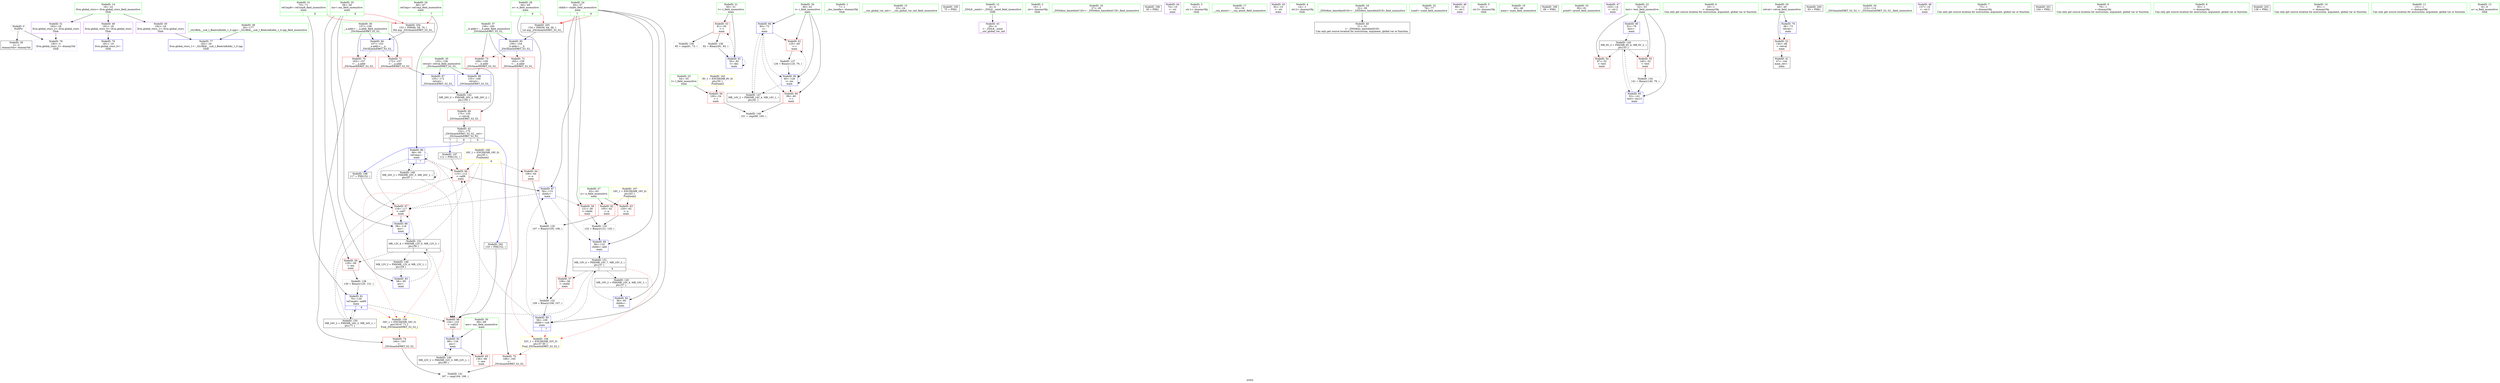 digraph "SVFG" {
	label="SVFG";

	Node0x55d8694ec440 [shape=record,color=grey,label="{NodeID: 0\nNullPtr}"];
	Node0x55d8694ec440 -> Node0x55d8695042e0[style=solid];
	Node0x55d8694ec440 -> Node0x55d869507400[style=solid];
	Node0x55d869504b60 [shape=record,color=blue,label="{NodeID: 97\n155\<--172\nretval\<--\n_ZSt3maxIxERKT_S2_S2_\n}"];
	Node0x55d869504b60 -> Node0x55d869510a20[style=dashed];
	Node0x55d869502cb0 [shape=record,color=green,label="{NodeID: 14\n18\<--22\nllvm.global_ctors\<--llvm.global_ctors_field_insensitive\nGlob }"];
	Node0x55d869502cb0 -> Node0x55d869505b80[style=solid];
	Node0x55d869502cb0 -> Node0x55d869505c80[style=solid];
	Node0x55d869502cb0 -> Node0x55d869505d80[style=solid];
	Node0x55d869503930 [shape=record,color=green,label="{NodeID: 28\n64\<--65\ne\<--e_field_insensitive\nmain\n|{|<s1>8}}"];
	Node0x55d869503930 -> Node0x55d869506840[style=solid];
	Node0x55d869503930:s1 -> Node0x55d869523550[style=solid,color=red];
	Node0x55d8695045b0 [shape=record,color=black,label="{NodeID: 42\n152\<--175\n_ZSt3maxIxERKT_S2_S2__ret\<--\n_ZSt3maxIxERKT_S2_S2_\n|{<s0>7|<s1>8|<s2>9}}"];
	Node0x55d8695045b0:s0 -> Node0x55d869522a40[style=solid,color=blue];
	Node0x55d8695045b0:s1 -> Node0x55d869522c30[style=solid,color=blue];
	Node0x55d8695045b0:s2 -> Node0x55d869522fa0[style=solid,color=blue];
	Node0x55d86950b660 [shape=record,color=grey,label="{NodeID: 139\n85 = cmp(81, 73, )\n}"];
	Node0x55d8695061c0 [shape=record,color=red,label="{NodeID: 56\n100\<--54\n\<--l\nmain\n}"];
	Node0x55d8695061c0 -> Node0x55d86950b7e0[style=solid];
	Node0x55d869506d20 [shape=record,color=red,label="{NodeID: 70\n163\<--157\n\<--__a.addr\n_ZSt3maxIxERKT_S2_S2_\n}"];
	Node0x55d869506d20 -> Node0x55d869507060[style=solid];
	Node0x55d869516010 [shape=record,color=yellow,style=double,label="{NodeID: 167\n16V_1 = ENCHI(MR_16V_0)\npts\{63 \}\nFun[main]}"];
	Node0x55d869516010 -> Node0x55d8695066a0[style=dashed];
	Node0x55d869516010 -> Node0x55d869506770[style=dashed];
	Node0x55d869507910 [shape=record,color=blue,label="{NodeID: 84\n60\<--73\ni\<--\nmain\n}"];
	Node0x55d869507910 -> Node0x55d869506500[style=dashed];
	Node0x55d869507910 -> Node0x55d8695065d0[style=dashed];
	Node0x55d869507910 -> Node0x55d869507df0[style=dashed];
	Node0x55d869507910 -> Node0x55d869512320[style=dashed];
	Node0x55d8694ec5d0 [shape=record,color=green,label="{NodeID: 1\n7\<--1\n__dso_handle\<--dummyObj\nGlob }"];
	Node0x55d869502db0 [shape=record,color=green,label="{NodeID: 15\n23\<--24\n__cxx_global_var_init\<--__cxx_global_var_init_field_insensitive\n}"];
	Node0x55d869358230 [shape=record,color=black,label="{NodeID: 195\n75 = PHI()\n}"];
	Node0x55d869503a00 [shape=record,color=green,label="{NodeID: 29\n66\<--67\nref.tmp\<--ref.tmp_field_insensitive\nmain\n|{|<s1>7}}"];
	Node0x55d869503a00 -> Node0x55d869507ab0[style=solid];
	Node0x55d869503a00:s1 -> Node0x55d869523240[style=solid,color=red];
	Node0x55d869504680 [shape=record,color=purple,label="{NodeID: 43\n29\<--4\n\<--_ZStL8__ioinit\n__cxx_global_var_init\n}"];
	Node0x55d86950b7e0 [shape=record,color=grey,label="{NodeID: 140\n101 = cmp(99, 100, )\n}"];
	Node0x55d869506290 [shape=record,color=red,label="{NodeID: 57\n108\<--56\n\<--childs\nmain\n}"];
	Node0x55d869506290 -> Node0x55d86950abe0[style=solid];
	Node0x55d869506df0 [shape=record,color=red,label="{NodeID: 71\n172\<--157\n\<--__a.addr\n_ZSt3maxIxERKT_S2_S2_\n}"];
	Node0x55d869506df0 -> Node0x55d869504b60[style=solid];
	Node0x55d8695160f0 [shape=record,color=yellow,style=double,label="{NodeID: 168\n18V_1 = ENCHI(MR_18V_0)\npts\{65 \}\nFun[main]|{|<s4>8}}"];
	Node0x55d8695160f0 -> Node0x55d869506840[style=dashed];
	Node0x55d8695160f0 -> Node0x55d8695069e0[style=dashed];
	Node0x55d8695160f0 -> Node0x55d869506ab0[style=dashed];
	Node0x55d8695160f0 -> Node0x55d869506b80[style=dashed];
	Node0x55d8695160f0:s4 -> Node0x55d869515800[style=dashed,color=red];
	Node0x55d8695079e0 [shape=record,color=blue,label="{NodeID: 85\n56\<--109\nchilds\<--sub\nmain\n|{|<s2>7}}"];
	Node0x55d8695079e0 -> Node0x55d8695069e0[style=dashed];
	Node0x55d8695079e0 -> Node0x55d869507b80[style=dashed];
	Node0x55d8695079e0:s2 -> Node0x55d869515800[style=dashed,color=red];
	Node0x55d869501d60 [shape=record,color=green,label="{NodeID: 2\n10\<--1\n.str\<--dummyObj\nGlob }"];
	Node0x55d869502eb0 [shape=record,color=green,label="{NodeID: 16\n27\<--28\n_ZNSt8ios_base4InitC1Ev\<--_ZNSt8ios_base4InitC1Ev_field_insensitive\n}"];
	Node0x55d869522940 [shape=record,color=black,label="{NodeID: 196\n30 = PHI()\n}"];
	Node0x55d869503ad0 [shape=record,color=green,label="{NodeID: 30\n68\<--69\nans\<--ans_field_insensitive\nmain\n}"];
	Node0x55d869503ad0 -> Node0x55d869506910[style=solid];
	Node0x55d869503ad0 -> Node0x55d869507f90[style=solid];
	Node0x55d869504750 [shape=record,color=purple,label="{NodeID: 44\n74\<--10\n\<--.str\nmain\n}"];
	Node0x55d8695052e0 [shape=record,color=grey,label="{NodeID: 141\n167 = cmp(164, 166, )\n}"];
	Node0x55d869506360 [shape=record,color=red,label="{NodeID: 58\n121\<--56\n\<--childs\nmain\n}"];
	Node0x55d869506360 -> Node0x55d86950ad60[style=solid];
	Node0x55d869506ec0 [shape=record,color=red,label="{NodeID: 72\n165\<--159\n\<--__b.addr\n_ZSt3maxIxERKT_S2_S2_\n}"];
	Node0x55d869506ec0 -> Node0x55d869507130[style=solid];
	Node0x55d869507ab0 [shape=record,color=blue,label="{NodeID: 86\n66\<--95\nref.tmp\<--\nmain\n|{|<s5>7}}"];
	Node0x55d869507ab0 -> Node0x55d8695069e0[style=dashed];
	Node0x55d869507ab0 -> Node0x55d869506ab0[style=dashed];
	Node0x55d869507ab0 -> Node0x55d869506b80[style=dashed];
	Node0x55d869507ab0 -> Node0x55d869507ab0[style=dashed];
	Node0x55d869507ab0 -> Node0x55d869512820[style=dashed];
	Node0x55d869507ab0:s5 -> Node0x55d8695158e0[style=dashed,color=red];
	Node0x55d869501df0 [shape=record,color=green,label="{NodeID: 3\n12\<--1\n.str.1\<--dummyObj\nGlob }"];
	Node0x55d869502fb0 [shape=record,color=green,label="{NodeID: 17\n33\<--34\n__cxa_atexit\<--__cxa_atexit_field_insensitive\n}"];
	Node0x55d869522a40 [shape=record,color=black,label="{NodeID: 197\n112 = PHI(152, )\n}"];
	Node0x55d869522a40 -> Node0x55d8695069e0[style=solid];
	Node0x55d869503ba0 [shape=record,color=green,label="{NodeID: 31\n70\<--71\nref.tmp8\<--ref.tmp8_field_insensitive\nmain\n|{|<s1>9}}"];
	Node0x55d869503ba0 -> Node0x55d869507ec0[style=solid];
	Node0x55d869503ba0:s1 -> Node0x55d869523240[style=solid,color=red];
	Node0x55d869504820 [shape=record,color=purple,label="{NodeID: 45\n92\<--10\n\<--.str\nmain\n}"];
	Node0x55d869510a20 [shape=record,color=black,label="{NodeID: 142\nMR_26V_3 = PHI(MR_26V_4, MR_26V_2, )\npts\{156 \}\n}"];
	Node0x55d869510a20 -> Node0x55d869506c50[style=dashed];
	Node0x55d869506430 [shape=record,color=red,label="{NodeID: 59\n129\<--58\n\<--mx\nmain\n}"];
	Node0x55d869506430 -> Node0x55d86950b4e0[style=solid];
	Node0x55d869506f90 [shape=record,color=red,label="{NodeID: 73\n169\<--159\n\<--__b.addr\n_ZSt3maxIxERKT_S2_S2_\n}"];
	Node0x55d869506f90 -> Node0x55d869504a90[style=solid];
	Node0x55d869507b80 [shape=record,color=blue,label="{NodeID: 87\n56\<--115\nchilds\<--\nmain\n}"];
	Node0x55d869507b80 -> Node0x55d869506360[style=dashed];
	Node0x55d869507b80 -> Node0x55d869506ab0[style=dashed];
	Node0x55d869507b80 -> Node0x55d869507d20[style=dashed];
	Node0x55d869501e80 [shape=record,color=green,label="{NodeID: 4\n14\<--1\n.str.2\<--dummyObj\nGlob }"];
	Node0x55d8695030b0 [shape=record,color=green,label="{NodeID: 18\n32\<--38\n_ZNSt8ios_base4InitD1Ev\<--_ZNSt8ios_base4InitD1Ev_field_insensitive\n}"];
	Node0x55d8695030b0 -> Node0x55d8695043e0[style=solid];
	Node0x55d869522c30 [shape=record,color=black,label="{NodeID: 198\n117 = PHI(152, )\n}"];
	Node0x55d869522c30 -> Node0x55d869506ab0[style=solid];
	Node0x55d869503c70 [shape=record,color=green,label="{NodeID: 32\n76\<--77\nscanf\<--scanf_field_insensitive\n}"];
	Node0x55d8695048f0 [shape=record,color=purple,label="{NodeID: 46\n88\<--12\n\<--.str.1\nmain\n}"];
	Node0x55d869506500 [shape=record,color=red,label="{NodeID: 60\n99\<--60\n\<--i\nmain\n}"];
	Node0x55d869506500 -> Node0x55d86950b7e0[style=solid];
	Node0x55d869507060 [shape=record,color=red,label="{NodeID: 74\n164\<--163\n\<--\n_ZSt3maxIxERKT_S2_S2_\n}"];
	Node0x55d869507060 -> Node0x55d8695052e0[style=solid];
	Node0x55d869507c50 [shape=record,color=blue,label="{NodeID: 88\n58\<--118\nmx\<--\nmain\n}"];
	Node0x55d869507c50 -> Node0x55d869513c20[style=dashed];
	Node0x55d869501f10 [shape=record,color=green,label="{NodeID: 5\n16\<--1\n.str.3\<--dummyObj\nGlob }"];
	Node0x55d8695031b0 [shape=record,color=green,label="{NodeID: 19\n45\<--46\nmain\<--main_field_insensitive\n}"];
	Node0x55d869522d30 [shape=record,color=black,label="{NodeID: 199\n89 = PHI()\n}"];
	Node0x55d869503d70 [shape=record,color=green,label="{NodeID: 33\n90\<--91\nprintf\<--printf_field_insensitive\n}"];
	Node0x55d8695049c0 [shape=record,color=purple,label="{NodeID: 47\n103\<--14\n\<--.str.2\nmain\n}"];
	Node0x55d869511420 [shape=record,color=black,label="{NodeID: 144\nMR_6V_3 = PHI(MR_6V_4, MR_6V_2, )\npts\{53 \}\n}"];
	Node0x55d869511420 -> Node0x55d869506020[style=dashed];
	Node0x55d869511420 -> Node0x55d8695060f0[style=dashed];
	Node0x55d869511420 -> Node0x55d869508060[style=dashed];
	Node0x55d8695065d0 [shape=record,color=red,label="{NodeID: 61\n125\<--60\n\<--i\nmain\n}"];
	Node0x55d8695065d0 -> Node0x55d86950b360[style=solid];
	Node0x55d869515800 [shape=record,color=yellow,style=double,label="{NodeID: 158\n32V_1 = ENCHI(MR_32V_0)\npts\{57 65 \}\nFun[_ZSt3maxIxERKT_S2_S2_]}"];
	Node0x55d869515800 -> Node0x55d869507130[style=dashed];
	Node0x55d869507130 [shape=record,color=red,label="{NodeID: 75\n166\<--165\n\<--\n_ZSt3maxIxERKT_S2_S2_\n}"];
	Node0x55d869507130 -> Node0x55d8695052e0[style=solid];
	Node0x55d869507d20 [shape=record,color=blue,label="{NodeID: 89\n56\<--122\nchilds\<--add\nmain\n}"];
	Node0x55d869507d20 -> Node0x55d869513720[style=dashed];
	Node0x55d869502750 [shape=record,color=green,label="{NodeID: 6\n19\<--1\n\<--dummyObj\nCan only get source location for instruction, argument, global var or function.}"];
	Node0x55d8695032b0 [shape=record,color=green,label="{NodeID: 20\n48\<--49\nretval\<--retval_field_insensitive\nmain\n}"];
	Node0x55d8695032b0 -> Node0x55d869505e80[style=solid];
	Node0x55d8695032b0 -> Node0x55d869507500[style=solid];
	Node0x55d869522e00 [shape=record,color=black,label="{NodeID: 200\n93 = PHI()\n}"];
	Node0x55d869503e70 [shape=record,color=green,label="{NodeID: 34\n113\<--114\n_ZSt3maxIxERKT_S2_S2_\<--_ZSt3maxIxERKT_S2_S2__field_insensitive\n}"];
	Node0x55d869505ab0 [shape=record,color=purple,label="{NodeID: 48\n137\<--16\n\<--.str.3\nmain\n}"];
	Node0x55d869511920 [shape=record,color=black,label="{NodeID: 145\nMR_10V_2 = PHI(MR_10V_4, MR_10V_1, )\npts\{57 \}\n}"];
	Node0x55d869511920 -> Node0x55d869507770[style=dashed];
	Node0x55d8695066a0 [shape=record,color=red,label="{NodeID: 62\n105\<--62\n\<--n\nmain\n}"];
	Node0x55d8695066a0 -> Node0x55d86950b060[style=solid];
	Node0x55d8695158e0 [shape=record,color=yellow,style=double,label="{NodeID: 159\n34V_1 = ENCHI(MR_34V_0)\npts\{59 67 71 \}\nFun[_ZSt3maxIxERKT_S2_S2_]}"];
	Node0x55d8695158e0 -> Node0x55d869507060[style=dashed];
	Node0x55d869507200 [shape=record,color=blue,label="{NodeID: 76\n181\<--19\nllvm.global_ctors_0\<--\nGlob }"];
	Node0x55d869507df0 [shape=record,color=blue,label="{NodeID: 90\n60\<--126\ni\<--inc\nmain\n}"];
	Node0x55d869507df0 -> Node0x55d869506500[style=dashed];
	Node0x55d869507df0 -> Node0x55d8695065d0[style=dashed];
	Node0x55d869507df0 -> Node0x55d869507df0[style=dashed];
	Node0x55d869507df0 -> Node0x55d869512320[style=dashed];
	Node0x55d8695027e0 [shape=record,color=green,label="{NodeID: 7\n73\<--1\n\<--dummyObj\nCan only get source location for instruction, argument, global var or function.}"];
	Node0x55d869503380 [shape=record,color=green,label="{NodeID: 21\n50\<--51\nt\<--t_field_insensitive\nmain\n}"];
	Node0x55d869503380 -> Node0x55d869505f50[style=solid];
	Node0x55d869503380 -> Node0x55d8695076a0[style=solid];
	Node0x55d869522ed0 [shape=record,color=black,label="{NodeID: 201\n104 = PHI()\n}"];
	Node0x55d869503f70 [shape=record,color=green,label="{NodeID: 35\n155\<--156\nretval\<--retval_field_insensitive\n_ZSt3maxIxERKT_S2_S2_\n}"];
	Node0x55d869503f70 -> Node0x55d869506c50[style=solid];
	Node0x55d869503f70 -> Node0x55d869504a90[style=solid];
	Node0x55d869503f70 -> Node0x55d869504b60[style=solid];
	Node0x55d86950abe0 [shape=record,color=grey,label="{NodeID: 132\n109 = Binary(108, 107, )\n}"];
	Node0x55d86950abe0 -> Node0x55d8695079e0[style=solid];
	Node0x55d869505b80 [shape=record,color=purple,label="{NodeID: 49\n181\<--18\nllvm.global_ctors_0\<--llvm.global_ctors\nGlob }"];
	Node0x55d869505b80 -> Node0x55d869507200[style=solid];
	Node0x55d869511e20 [shape=record,color=black,label="{NodeID: 146\nMR_12V_2 = PHI(MR_12V_4, MR_12V_1, )\npts\{59 \}\n}"];
	Node0x55d869511e20 -> Node0x55d869507840[style=dashed];
	Node0x55d869506770 [shape=record,color=red,label="{NodeID: 63\n120\<--62\n\<--n\nmain\n}"];
	Node0x55d869506770 -> Node0x55d86950ad60[style=solid];
	Node0x55d869507300 [shape=record,color=blue,label="{NodeID: 77\n182\<--20\nllvm.global_ctors_1\<--_GLOBAL__sub_I_BeatrixKiddo_1_0.cpp\nGlob }"];
	Node0x55d869507ec0 [shape=record,color=blue,label="{NodeID: 91\n70\<--130\nref.tmp8\<--add9\nmain\n|{|<s2>9}}"];
	Node0x55d869507ec0 -> Node0x55d869506b80[style=dashed];
	Node0x55d869507ec0 -> Node0x55d869513220[style=dashed];
	Node0x55d869507ec0:s2 -> Node0x55d8695158e0[style=dashed,color=red];
	Node0x55d869502870 [shape=record,color=green,label="{NodeID: 8\n79\<--1\n\<--dummyObj\nCan only get source location for instruction, argument, global var or function.}"];
	Node0x55d869503450 [shape=record,color=green,label="{NodeID: 22\n52\<--53\ntest\<--test_field_insensitive\nmain\n}"];
	Node0x55d869503450 -> Node0x55d869506020[style=solid];
	Node0x55d869503450 -> Node0x55d8695060f0[style=solid];
	Node0x55d869503450 -> Node0x55d8695075d0[style=solid];
	Node0x55d869503450 -> Node0x55d869508060[style=solid];
	Node0x55d869522fa0 [shape=record,color=black,label="{NodeID: 202\n133 = PHI(152, )\n}"];
	Node0x55d869522fa0 -> Node0x55d869506b80[style=solid];
	Node0x55d869504040 [shape=record,color=green,label="{NodeID: 36\n157\<--158\n__a.addr\<--__a.addr_field_insensitive\n_ZSt3maxIxERKT_S2_S2_\n}"];
	Node0x55d869504040 -> Node0x55d869506d20[style=solid];
	Node0x55d869504040 -> Node0x55d869506df0[style=solid];
	Node0x55d869504040 -> Node0x55d869508130[style=solid];
	Node0x55d86950ad60 [shape=record,color=grey,label="{NodeID: 133\n122 = Binary(121, 120, )\n}"];
	Node0x55d86950ad60 -> Node0x55d869507d20[style=solid];
	Node0x55d869505c80 [shape=record,color=purple,label="{NodeID: 50\n182\<--18\nllvm.global_ctors_1\<--llvm.global_ctors\nGlob }"];
	Node0x55d869505c80 -> Node0x55d869507300[style=solid];
	Node0x55d869512320 [shape=record,color=black,label="{NodeID: 147\nMR_14V_2 = PHI(MR_14V_4, MR_14V_1, )\npts\{61 \}\n}"];
	Node0x55d869512320 -> Node0x55d869507910[style=dashed];
	Node0x55d869506840 [shape=record,color=red,label="{NodeID: 64\n106\<--64\n\<--e\nmain\n}"];
	Node0x55d869506840 -> Node0x55d86950b060[style=solid];
	Node0x55d869507400 [shape=record,color=blue, style = dotted,label="{NodeID: 78\n183\<--3\nllvm.global_ctors_2\<--dummyVal\nGlob }"];
	Node0x55d869507f90 [shape=record,color=blue,label="{NodeID: 92\n68\<--134\nans\<--\nmain\n}"];
	Node0x55d869507f90 -> Node0x55d869506910[style=dashed];
	Node0x55d869507f90 -> Node0x55d869512d20[style=dashed];
	Node0x55d869502900 [shape=record,color=green,label="{NodeID: 9\n83\<--1\n\<--dummyObj\nCan only get source location for instruction, argument, global var or function.}"];
	Node0x55d869503520 [shape=record,color=green,label="{NodeID: 23\n54\<--55\nl\<--l_field_insensitive\nmain\n}"];
	Node0x55d869503520 -> Node0x55d8695061c0[style=solid];
	Node0x55d869523170 [shape=record,color=black,label="{NodeID: 203\n138 = PHI()\n}"];
	Node0x55d869504110 [shape=record,color=green,label="{NodeID: 37\n159\<--160\n__b.addr\<--__b.addr_field_insensitive\n_ZSt3maxIxERKT_S2_S2_\n}"];
	Node0x55d869504110 -> Node0x55d869506ec0[style=solid];
	Node0x55d869504110 -> Node0x55d869506f90[style=solid];
	Node0x55d869504110 -> Node0x55d869508200[style=solid];
	Node0x55d86950aee0 [shape=record,color=grey,label="{NodeID: 134\n141 = Binary(140, 79, )\n}"];
	Node0x55d86950aee0 -> Node0x55d869508060[style=solid];
	Node0x55d869505d80 [shape=record,color=purple,label="{NodeID: 51\n183\<--18\nllvm.global_ctors_2\<--llvm.global_ctors\nGlob }"];
	Node0x55d869505d80 -> Node0x55d869507400[style=solid];
	Node0x55d869512820 [shape=record,color=black,label="{NodeID: 148\nMR_20V_2 = PHI(MR_20V_3, MR_20V_1, )\npts\{67 \}\n}"];
	Node0x55d869512820 -> Node0x55d869506b80[style=dashed];
	Node0x55d869512820 -> Node0x55d869507ab0[style=dashed];
	Node0x55d869512820 -> Node0x55d869512820[style=dashed];
	Node0x55d869506910 [shape=record,color=red,label="{NodeID: 65\n136\<--68\n\<--ans\nmain\n}"];
	Node0x55d869507500 [shape=record,color=blue,label="{NodeID: 79\n48\<--73\nretval\<--\nmain\n}"];
	Node0x55d869507500 -> Node0x55d869505e80[style=dashed];
	Node0x55d869508060 [shape=record,color=blue,label="{NodeID: 93\n52\<--141\ntest\<--inc13\nmain\n}"];
	Node0x55d869508060 -> Node0x55d869511420[style=dashed];
	Node0x55d869502990 [shape=record,color=green,label="{NodeID: 10\n95\<--1\n\<--dummyObj\nCan only get source location for instruction, argument, global var or function.}"];
	Node0x55d8695035f0 [shape=record,color=green,label="{NodeID: 24\n56\<--57\nchilds\<--childs_field_insensitive\nmain\n|{|<s6>7|<s7>9}}"];
	Node0x55d8695035f0 -> Node0x55d869506290[style=solid];
	Node0x55d8695035f0 -> Node0x55d869506360[style=solid];
	Node0x55d8695035f0 -> Node0x55d869507770[style=solid];
	Node0x55d8695035f0 -> Node0x55d8695079e0[style=solid];
	Node0x55d8695035f0 -> Node0x55d869507b80[style=solid];
	Node0x55d8695035f0 -> Node0x55d869507d20[style=solid];
	Node0x55d8695035f0:s6 -> Node0x55d869523550[style=solid,color=red];
	Node0x55d8695035f0:s7 -> Node0x55d869523550[style=solid,color=red];
	Node0x55d869523240 [shape=record,color=black,label="{NodeID: 204\n153 = PHI(66, 58, 70, )\n0th arg _ZSt3maxIxERKT_S2_S2_ }"];
	Node0x55d869523240 -> Node0x55d869508130[style=solid];
	Node0x55d8695041e0 [shape=record,color=green,label="{NodeID: 38\n20\<--177\n_GLOBAL__sub_I_BeatrixKiddo_1_0.cpp\<--_GLOBAL__sub_I_BeatrixKiddo_1_0.cpp_field_insensitive\n}"];
	Node0x55d8695041e0 -> Node0x55d869507300[style=solid];
	Node0x55d86950b060 [shape=record,color=grey,label="{NodeID: 135\n107 = Binary(105, 106, )\n}"];
	Node0x55d86950b060 -> Node0x55d86950abe0[style=solid];
	Node0x55d869505e80 [shape=record,color=red,label="{NodeID: 52\n144\<--48\n\<--retval\nmain\n}"];
	Node0x55d869505e80 -> Node0x55d8695044e0[style=solid];
	Node0x55d869512d20 [shape=record,color=black,label="{NodeID: 149\nMR_22V_2 = PHI(MR_22V_3, MR_22V_1, )\npts\{69 \}\n}"];
	Node0x55d869512d20 -> Node0x55d869507f90[style=dashed];
	Node0x55d8695069e0 [shape=record,color=red,label="{NodeID: 66\n115\<--112\n\<--call6\nmain\n}"];
	Node0x55d8695069e0 -> Node0x55d869507b80[style=solid];
	Node0x55d869515c90 [shape=record,color=yellow,style=double,label="{NodeID: 163\n8V_1 = ENCHI(MR_8V_0)\npts\{55 \}\nFun[main]}"];
	Node0x55d869515c90 -> Node0x55d8695061c0[style=dashed];
	Node0x55d8695075d0 [shape=record,color=blue,label="{NodeID: 80\n52\<--79\ntest\<--\nmain\n}"];
	Node0x55d8695075d0 -> Node0x55d869511420[style=dashed];
	Node0x55d869508130 [shape=record,color=blue,label="{NodeID: 94\n157\<--153\n__a.addr\<--__a\n_ZSt3maxIxERKT_S2_S2_\n}"];
	Node0x55d869508130 -> Node0x55d869506d20[style=dashed];
	Node0x55d869508130 -> Node0x55d869506df0[style=dashed];
	Node0x55d869502a20 [shape=record,color=green,label="{NodeID: 11\n131\<--1\n\<--dummyObj\nCan only get source location for instruction, argument, global var or function.}"];
	Node0x55d8695036c0 [shape=record,color=green,label="{NodeID: 25\n58\<--59\nmx\<--mx_field_insensitive\nmain\n|{|<s3>8}}"];
	Node0x55d8695036c0 -> Node0x55d869506430[style=solid];
	Node0x55d8695036c0 -> Node0x55d869507840[style=solid];
	Node0x55d8695036c0 -> Node0x55d869507c50[style=solid];
	Node0x55d8695036c0:s3 -> Node0x55d869523240[style=solid,color=red];
	Node0x55d869523550 [shape=record,color=black,label="{NodeID: 205\n154 = PHI(56, 64, 56, )\n1st arg _ZSt3maxIxERKT_S2_S2_ }"];
	Node0x55d869523550 -> Node0x55d869508200[style=solid];
	Node0x55d8695042e0 [shape=record,color=black,label="{NodeID: 39\n2\<--3\ndummyVal\<--dummyVal\n}"];
	Node0x55d86950b1e0 [shape=record,color=grey,label="{NodeID: 136\n82 = Binary(81, 83, )\n}"];
	Node0x55d86950b1e0 -> Node0x55d8695076a0[style=solid];
	Node0x55d869505f50 [shape=record,color=red,label="{NodeID: 53\n81\<--50\n\<--t\nmain\n}"];
	Node0x55d869505f50 -> Node0x55d86950b1e0[style=solid];
	Node0x55d869505f50 -> Node0x55d86950b660[style=solid];
	Node0x55d869513220 [shape=record,color=black,label="{NodeID: 150\nMR_24V_2 = PHI(MR_24V_3, MR_24V_1, )\npts\{71 \}\n}"];
	Node0x55d869513220 -> Node0x55d8695069e0[style=dashed];
	Node0x55d869513220 -> Node0x55d869506ab0[style=dashed];
	Node0x55d869513220 -> Node0x55d869507ec0[style=dashed];
	Node0x55d869506ab0 [shape=record,color=red,label="{NodeID: 67\n118\<--117\n\<--call7\nmain\n}"];
	Node0x55d869506ab0 -> Node0x55d869507c50[style=solid];
	Node0x55d8695076a0 [shape=record,color=blue,label="{NodeID: 81\n50\<--82\nt\<--dec\nmain\n}"];
	Node0x55d8695076a0 -> Node0x55d869505f50[style=dashed];
	Node0x55d8695076a0 -> Node0x55d8695076a0[style=dashed];
	Node0x55d869508200 [shape=record,color=blue,label="{NodeID: 95\n159\<--154\n__b.addr\<--__b\n_ZSt3maxIxERKT_S2_S2_\n}"];
	Node0x55d869508200 -> Node0x55d869506ec0[style=dashed];
	Node0x55d869508200 -> Node0x55d869506f90[style=dashed];
	Node0x55d869502ab0 [shape=record,color=green,label="{NodeID: 12\n4\<--6\n_ZStL8__ioinit\<--_ZStL8__ioinit_field_insensitive\nGlob }"];
	Node0x55d869502ab0 -> Node0x55d869504680[style=solid];
	Node0x55d869503790 [shape=record,color=green,label="{NodeID: 26\n60\<--61\ni\<--i_field_insensitive\nmain\n}"];
	Node0x55d869503790 -> Node0x55d869506500[style=solid];
	Node0x55d869503790 -> Node0x55d8695065d0[style=solid];
	Node0x55d869503790 -> Node0x55d869507910[style=solid];
	Node0x55d869503790 -> Node0x55d869507df0[style=solid];
	Node0x55d8695043e0 [shape=record,color=black,label="{NodeID: 40\n31\<--32\n\<--_ZNSt8ios_base4InitD1Ev\nCan only get source location for instruction, argument, global var or function.}"];
	Node0x55d86950b360 [shape=record,color=grey,label="{NodeID: 137\n126 = Binary(125, 79, )\n}"];
	Node0x55d86950b360 -> Node0x55d869507df0[style=solid];
	Node0x55d869506020 [shape=record,color=red,label="{NodeID: 54\n87\<--52\n\<--test\nmain\n}"];
	Node0x55d869513720 [shape=record,color=black,label="{NodeID: 151\nMR_10V_4 = PHI(MR_10V_7, MR_10V_3, )\npts\{57 \}\n|{|<s4>9}}"];
	Node0x55d869513720 -> Node0x55d869506290[style=dashed];
	Node0x55d869513720 -> Node0x55d869506b80[style=dashed];
	Node0x55d869513720 -> Node0x55d8695079e0[style=dashed];
	Node0x55d869513720 -> Node0x55d869511920[style=dashed];
	Node0x55d869513720:s4 -> Node0x55d869515800[style=dashed,color=red];
	Node0x55d869506b80 [shape=record,color=red,label="{NodeID: 68\n134\<--133\n\<--call10\nmain\n}"];
	Node0x55d869506b80 -> Node0x55d869507f90[style=solid];
	Node0x55d869507770 [shape=record,color=blue,label="{NodeID: 82\n56\<--95\nchilds\<--\nmain\n}"];
	Node0x55d869507770 -> Node0x55d869513720[style=dashed];
	Node0x55d869504a90 [shape=record,color=blue,label="{NodeID: 96\n155\<--169\nretval\<--\n_ZSt3maxIxERKT_S2_S2_\n}"];
	Node0x55d869504a90 -> Node0x55d869510a20[style=dashed];
	Node0x55d869502bb0 [shape=record,color=green,label="{NodeID: 13\n8\<--9\na\<--a_field_insensitive\nGlob }"];
	Node0x55d869503860 [shape=record,color=green,label="{NodeID: 27\n62\<--63\nn\<--n_field_insensitive\nmain\n}"];
	Node0x55d869503860 -> Node0x55d8695066a0[style=solid];
	Node0x55d869503860 -> Node0x55d869506770[style=solid];
	Node0x55d8695044e0 [shape=record,color=black,label="{NodeID: 41\n47\<--144\nmain_ret\<--\nmain\n}"];
	Node0x55d86950b4e0 [shape=record,color=grey,label="{NodeID: 138\n130 = Binary(129, 131, )\n}"];
	Node0x55d86950b4e0 -> Node0x55d869507ec0[style=solid];
	Node0x55d8695060f0 [shape=record,color=red,label="{NodeID: 55\n140\<--52\n\<--test\nmain\n}"];
	Node0x55d8695060f0 -> Node0x55d86950aee0[style=solid];
	Node0x55d869513c20 [shape=record,color=black,label="{NodeID: 152\nMR_12V_4 = PHI(MR_12V_5, MR_12V_3, )\npts\{59 \}\n|{|<s6>8}}"];
	Node0x55d869513c20 -> Node0x55d869506430[style=dashed];
	Node0x55d869513c20 -> Node0x55d8695069e0[style=dashed];
	Node0x55d869513c20 -> Node0x55d869506ab0[style=dashed];
	Node0x55d869513c20 -> Node0x55d869506b80[style=dashed];
	Node0x55d869513c20 -> Node0x55d869507c50[style=dashed];
	Node0x55d869513c20 -> Node0x55d869511e20[style=dashed];
	Node0x55d869513c20:s6 -> Node0x55d8695158e0[style=dashed,color=red];
	Node0x55d869506c50 [shape=record,color=red,label="{NodeID: 69\n175\<--155\n\<--retval\n_ZSt3maxIxERKT_S2_S2_\n}"];
	Node0x55d869506c50 -> Node0x55d8695045b0[style=solid];
	Node0x55d869507840 [shape=record,color=blue,label="{NodeID: 83\n58\<--95\nmx\<--\nmain\n}"];
	Node0x55d869507840 -> Node0x55d869513c20[style=dashed];
}

